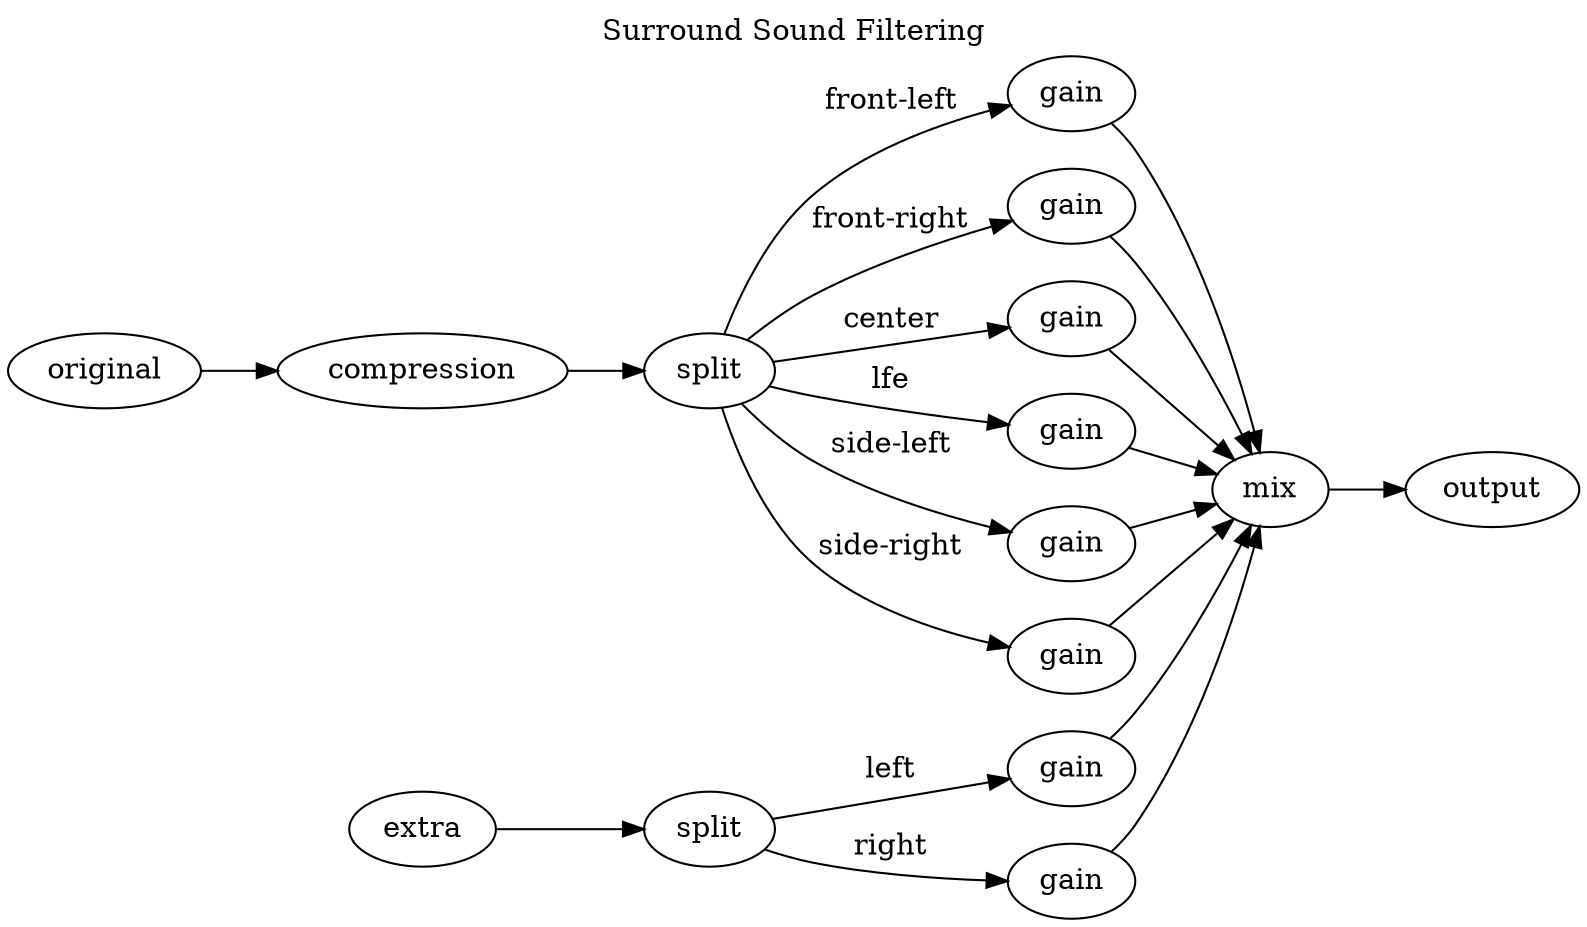 digraph {
  label = "Surround Sound Filtering"
  labelloc = "t"
  rankdir = "LR"

  original -> compression;
  compression -> split;

  gain0 [label="gain"];
  gain1 [label="gain"];
  gain2 [label="gain"];
  gain3 [label="gain"];
  gain4 [label="gain"];
  gain5 [label="gain"];
  gain6 [label="gain"];
  gain7 [label="gain"];

  split -> gain0 [label="front-left"];
  split -> gain1 [label="front-right"];
  split -> gain2 [label="center"];
  split -> gain3 [label="lfe"];
  split -> gain4 [label="side-left"];
  split -> gain5 [label="side-right"];

  split2 [label="split"];
  extra -> split2;
  split2 -> gain6 [label="left"];
  split2 -> gain7 [label="right"];

  gain0 -> mix;
  gain1 -> mix;
  gain2 -> mix;
  gain3 -> mix;
  gain4 -> mix;
  gain5 -> mix;
  gain6 -> mix;
  gain7 -> mix;

  mix -> output;
}
